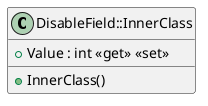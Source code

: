 @startuml DisableField::InnerClass
class DisableField::InnerClass  {
    + Value : int <<get>> <<set>>
    + InnerClass()
}
@enduml